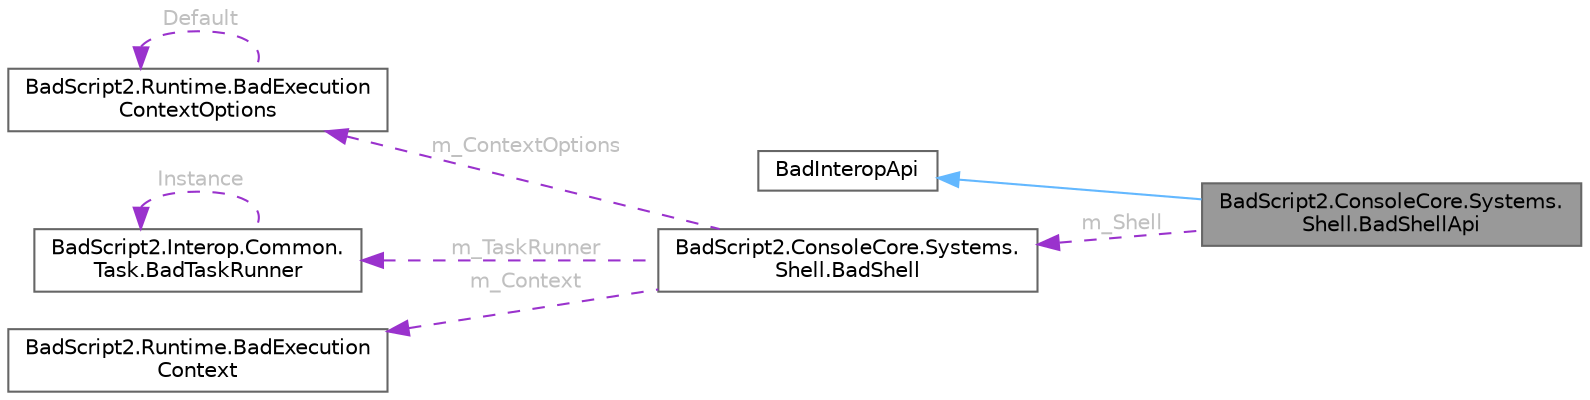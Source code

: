 digraph "BadScript2.ConsoleCore.Systems.Shell.BadShellApi"
{
 // LATEX_PDF_SIZE
  bgcolor="transparent";
  edge [fontname=Helvetica,fontsize=10,labelfontname=Helvetica,labelfontsize=10];
  node [fontname=Helvetica,fontsize=10,shape=box,height=0.2,width=0.4];
  rankdir="LR";
  Node1 [id="Node000001",label="BadScript2.ConsoleCore.Systems.\lShell.BadShellApi",height=0.2,width=0.4,color="gray40", fillcolor="grey60", style="filled", fontcolor="black",tooltip=" "];
  Node2 -> Node1 [id="edge1_Node000001_Node000002",dir="back",color="steelblue1",style="solid",tooltip=" "];
  Node2 [id="Node000002",label="BadInteropApi",height=0.2,width=0.4,color="gray40", fillcolor="white", style="filled",URL="$class_bad_script2_1_1_runtime_1_1_interop_1_1_bad_interop_api.html",tooltip="Implements an Interop API for the BS2 Language."];
  Node3 -> Node1 [id="edge2_Node000001_Node000003",dir="back",color="darkorchid3",style="dashed",tooltip=" ",label=" m_Shell",fontcolor="grey" ];
  Node3 [id="Node000003",label="BadScript2.ConsoleCore.Systems.\lShell.BadShell",height=0.2,width=0.4,color="gray40", fillcolor="white", style="filled",URL="$class_bad_script2_1_1_console_core_1_1_systems_1_1_shell_1_1_bad_shell.html",tooltip=" "];
  Node4 -> Node3 [id="edge3_Node000003_Node000004",dir="back",color="darkorchid3",style="dashed",tooltip=" ",label=" m_ContextOptions",fontcolor="grey" ];
  Node4 [id="Node000004",label="BadScript2.Runtime.BadExecution\lContextOptions",height=0.2,width=0.4,color="gray40", fillcolor="white", style="filled",URL="$class_bad_script2_1_1_runtime_1_1_bad_execution_context_options.html",tooltip="Provides settings for creating a new BadExecutionContext"];
  Node4 -> Node4 [id="edge4_Node000004_Node000004",dir="back",color="darkorchid3",style="dashed",tooltip=" ",label=" Default",fontcolor="grey" ];
  Node5 -> Node3 [id="edge5_Node000003_Node000005",dir="back",color="darkorchid3",style="dashed",tooltip=" ",label=" m_TaskRunner",fontcolor="grey" ];
  Node5 [id="Node000005",label="BadScript2.Interop.Common.\lTask.BadTaskRunner",height=0.2,width=0.4,color="gray40", fillcolor="white", style="filled",URL="$class_bad_script2_1_1_interop_1_1_common_1_1_task_1_1_bad_task_runner.html",tooltip=" "];
  Node5 -> Node5 [id="edge6_Node000005_Node000005",dir="back",color="darkorchid3",style="dashed",tooltip=" ",label=" Instance",fontcolor="grey" ];
  Node6 -> Node3 [id="edge7_Node000003_Node000006",dir="back",color="darkorchid3",style="dashed",tooltip=" ",label=" m_Context",fontcolor="grey" ];
  Node6 [id="Node000006",label="BadScript2.Runtime.BadExecution\lContext",height=0.2,width=0.4,color="gray40", fillcolor="white", style="filled",URL="$class_bad_script2_1_1_runtime_1_1_bad_execution_context.html",tooltip="The Execution Context. Every execution of a script needs a context the script is running in...."];
}
